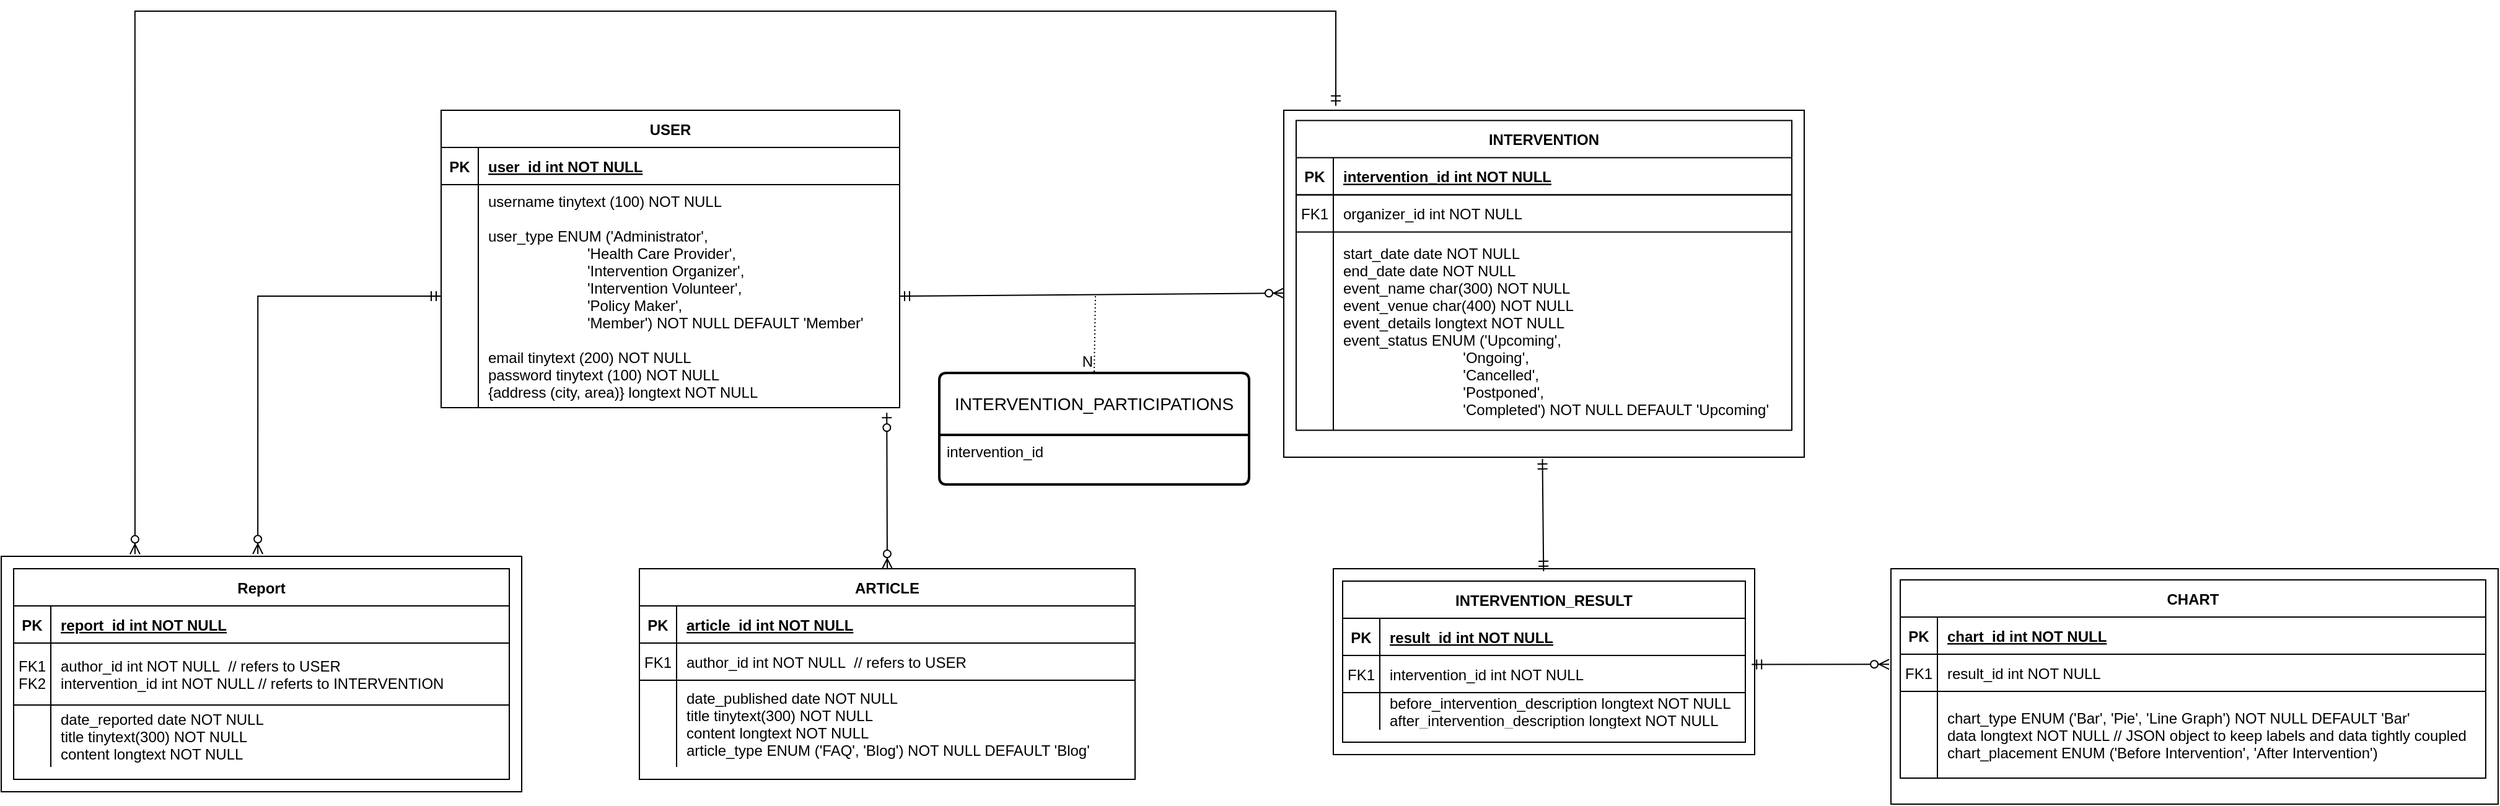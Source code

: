 <mxfile version="24.2.3" type="github">
  <diagram id="R2lEEEUBdFMjLlhIrx00" name="Page-1">
    <mxGraphModel dx="1972" dy="823" grid="1" gridSize="10" guides="1" tooltips="1" connect="1" arrows="1" fold="1" page="1" pageScale="1" pageWidth="2336" pageHeight="1654" math="0" shadow="0" extFonts="Permanent Marker^https://fonts.googleapis.com/css?family=Permanent+Marker">
      <root>
        <mxCell id="0" />
        <mxCell id="1" parent="0" />
        <mxCell id="C-vyLk0tnHw3VtMMgP7b-23" value="USER" style="shape=table;startSize=30;container=1;collapsible=1;childLayout=tableLayout;fixedRows=1;rowLines=1;fontStyle=1;align=center;resizeLast=1;" parent="1" vertex="1">
          <mxGeometry x="475" y="210" width="370" height="240" as="geometry" />
        </mxCell>
        <mxCell id="C-vyLk0tnHw3VtMMgP7b-24" value="" style="shape=partialRectangle;collapsible=0;dropTarget=0;pointerEvents=0;fillColor=none;points=[[0,0.5],[1,0.5]];portConstraint=eastwest;top=0;left=0;right=0;bottom=1;" parent="C-vyLk0tnHw3VtMMgP7b-23" vertex="1">
          <mxGeometry y="30" width="370" height="30" as="geometry" />
        </mxCell>
        <mxCell id="C-vyLk0tnHw3VtMMgP7b-25" value="PK" style="shape=partialRectangle;overflow=hidden;connectable=0;fillColor=none;top=0;left=0;bottom=0;right=0;fontStyle=1;" parent="C-vyLk0tnHw3VtMMgP7b-24" vertex="1">
          <mxGeometry width="30" height="30" as="geometry">
            <mxRectangle width="30" height="30" as="alternateBounds" />
          </mxGeometry>
        </mxCell>
        <mxCell id="C-vyLk0tnHw3VtMMgP7b-26" value="user_id int NOT NULL " style="shape=partialRectangle;overflow=hidden;connectable=0;fillColor=none;top=0;left=0;bottom=0;right=0;align=left;spacingLeft=6;fontStyle=5;" parent="C-vyLk0tnHw3VtMMgP7b-24" vertex="1">
          <mxGeometry x="30" width="340" height="30" as="geometry">
            <mxRectangle width="340" height="30" as="alternateBounds" />
          </mxGeometry>
        </mxCell>
        <mxCell id="C-vyLk0tnHw3VtMMgP7b-27" value="" style="shape=partialRectangle;collapsible=0;dropTarget=0;pointerEvents=0;fillColor=none;points=[[0,0.5],[1,0.5]];portConstraint=eastwest;top=0;left=0;right=0;bottom=0;" parent="C-vyLk0tnHw3VtMMgP7b-23" vertex="1">
          <mxGeometry y="60" width="370" height="180" as="geometry" />
        </mxCell>
        <mxCell id="C-vyLk0tnHw3VtMMgP7b-28" value="" style="shape=partialRectangle;overflow=hidden;connectable=0;fillColor=none;top=0;left=0;bottom=0;right=0;" parent="C-vyLk0tnHw3VtMMgP7b-27" vertex="1">
          <mxGeometry width="30" height="180" as="geometry">
            <mxRectangle width="30" height="180" as="alternateBounds" />
          </mxGeometry>
        </mxCell>
        <mxCell id="C-vyLk0tnHw3VtMMgP7b-29" value="username tinytext (100) NOT NULL&#xa;&#xa;user_type ENUM (&#39;Administrator&#39;,&#xa;                        &#39;Health Care Provider&#39;,&#xa;                        &#39;Intervention Organizer&#39;,&#xa;                        &#39;Intervention Volunteer&#39;,&#xa;                        &#39;Policy Maker&#39;,&#xa;                        &#39;Member&#39;) NOT NULL DEFAULT &#39;Member&#39;&#xa;&#xa;email tinytext (200) NOT NULL&#xa;password tinytext (100) NOT NULL&#xa;{address (city, area)} longtext NOT NULL" style="shape=partialRectangle;overflow=hidden;connectable=0;fillColor=none;top=0;left=0;bottom=0;right=0;align=left;spacingLeft=6;" parent="C-vyLk0tnHw3VtMMgP7b-27" vertex="1">
          <mxGeometry x="30" width="340" height="180" as="geometry">
            <mxRectangle width="340" height="180" as="alternateBounds" />
          </mxGeometry>
        </mxCell>
        <mxCell id="Pu0zvANKRgPWiGbxQ75c-2" value="" style="fontSize=12;html=1;endArrow=ERmandOne;startArrow=ERmandOne;rounded=0;entryX=0.497;entryY=1.005;entryDx=0;entryDy=0;entryPerimeter=0;exitX=0.499;exitY=0.013;exitDx=0;exitDy=0;exitPerimeter=0;" edge="1" parent="1" source="Pu0zvANKRgPWiGbxQ75c-9" target="Pu0zvANKRgPWiGbxQ75c-6">
          <mxGeometry width="100" height="100" relative="1" as="geometry">
            <mxPoint x="1424" y="650" as="sourcePoint" />
            <mxPoint x="1385" y="570" as="targetPoint" />
          </mxGeometry>
        </mxCell>
        <mxCell id="Pu0zvANKRgPWiGbxQ75c-3" value="" style="fontSize=12;html=1;endArrow=ERzeroToMany;startArrow=ERmandOne;rounded=0;exitX=1;exitY=0.5;exitDx=0;exitDy=0;entryX=0;entryY=0.527;entryDx=0;entryDy=0;entryPerimeter=0;" edge="1" parent="1" source="C-vyLk0tnHw3VtMMgP7b-27" target="Pu0zvANKRgPWiGbxQ75c-6">
          <mxGeometry width="100" height="100" relative="1" as="geometry">
            <mxPoint x="905" y="540" as="sourcePoint" />
            <mxPoint x="1035" y="360" as="targetPoint" />
          </mxGeometry>
        </mxCell>
        <mxCell id="Pu0zvANKRgPWiGbxQ75c-8" value="" style="group" vertex="1" connectable="0" parent="1">
          <mxGeometry x="1155" y="210" width="420" height="280" as="geometry" />
        </mxCell>
        <mxCell id="Pu0zvANKRgPWiGbxQ75c-6" value="" style="verticalLabelPosition=bottom;verticalAlign=top;html=1;shape=mxgraph.basic.rect;fillColor2=none;strokeWidth=1;size=20;indent=5;fillColor=none;" vertex="1" parent="Pu0zvANKRgPWiGbxQ75c-8">
          <mxGeometry width="420" height="280" as="geometry" />
        </mxCell>
        <mxCell id="C-vyLk0tnHw3VtMMgP7b-2" value="INTERVENTION" style="shape=table;startSize=30;container=1;collapsible=1;childLayout=tableLayout;fixedRows=1;rowLines=1;fontStyle=1;align=center;resizeLast=1;strokeColor=default;noLabel=0;" parent="Pu0zvANKRgPWiGbxQ75c-8" vertex="1">
          <mxGeometry x="10" y="8.235" width="400" height="250" as="geometry" />
        </mxCell>
        <mxCell id="C-vyLk0tnHw3VtMMgP7b-3" value="" style="shape=partialRectangle;collapsible=0;dropTarget=0;pointerEvents=0;fillColor=none;points=[[0,0.5],[1,0.5]];portConstraint=eastwest;top=0;left=0;right=0;bottom=1;" parent="C-vyLk0tnHw3VtMMgP7b-2" vertex="1">
          <mxGeometry y="30" width="400" height="30" as="geometry" />
        </mxCell>
        <mxCell id="C-vyLk0tnHw3VtMMgP7b-4" value="PK" style="shape=partialRectangle;overflow=hidden;connectable=0;fillColor=none;top=0;left=0;bottom=0;right=0;fontStyle=1;" parent="C-vyLk0tnHw3VtMMgP7b-3" vertex="1">
          <mxGeometry width="30" height="30" as="geometry">
            <mxRectangle width="30" height="30" as="alternateBounds" />
          </mxGeometry>
        </mxCell>
        <mxCell id="C-vyLk0tnHw3VtMMgP7b-5" value="intervention_id int NOT NULL " style="shape=partialRectangle;overflow=hidden;connectable=0;fillColor=none;top=0;left=0;bottom=0;right=0;align=left;spacingLeft=6;fontStyle=5;" parent="C-vyLk0tnHw3VtMMgP7b-3" vertex="1">
          <mxGeometry x="30" width="370" height="30" as="geometry">
            <mxRectangle width="370" height="30" as="alternateBounds" />
          </mxGeometry>
        </mxCell>
        <mxCell id="C-vyLk0tnHw3VtMMgP7b-6" value="" style="shape=partialRectangle;collapsible=0;dropTarget=0;pointerEvents=0;fillColor=none;points=[[0,0.5],[1,0.5]];portConstraint=eastwest;top=0;left=0;right=0;bottom=0;" parent="C-vyLk0tnHw3VtMMgP7b-2" vertex="1">
          <mxGeometry y="60" width="400" height="30" as="geometry" />
        </mxCell>
        <mxCell id="C-vyLk0tnHw3VtMMgP7b-7" value="FK1" style="shape=partialRectangle;overflow=hidden;connectable=0;fillColor=none;top=0;left=0;bottom=0;right=0;" parent="C-vyLk0tnHw3VtMMgP7b-6" vertex="1">
          <mxGeometry width="30" height="30" as="geometry">
            <mxRectangle width="30" height="30" as="alternateBounds" />
          </mxGeometry>
        </mxCell>
        <mxCell id="C-vyLk0tnHw3VtMMgP7b-8" value="organizer_id int NOT NULL" style="shape=partialRectangle;overflow=hidden;connectable=0;fillColor=none;top=0;left=0;bottom=0;right=0;align=left;spacingLeft=6;" parent="C-vyLk0tnHw3VtMMgP7b-6" vertex="1">
          <mxGeometry x="30" width="370" height="30" as="geometry">
            <mxRectangle width="370" height="30" as="alternateBounds" />
          </mxGeometry>
        </mxCell>
        <mxCell id="C-vyLk0tnHw3VtMMgP7b-9" value="" style="shape=partialRectangle;collapsible=0;dropTarget=0;pointerEvents=0;fillColor=none;points=[[0,0.5],[1,0.5]];portConstraint=eastwest;top=0;left=0;right=0;bottom=0;" parent="C-vyLk0tnHw3VtMMgP7b-2" vertex="1">
          <mxGeometry y="90" width="400" height="160" as="geometry" />
        </mxCell>
        <mxCell id="C-vyLk0tnHw3VtMMgP7b-10" value="" style="shape=partialRectangle;overflow=hidden;connectable=0;fillColor=none;top=0;left=0;bottom=0;right=0;" parent="C-vyLk0tnHw3VtMMgP7b-9" vertex="1">
          <mxGeometry width="30" height="160" as="geometry">
            <mxRectangle width="30" height="160" as="alternateBounds" />
          </mxGeometry>
        </mxCell>
        <mxCell id="C-vyLk0tnHw3VtMMgP7b-11" value="start_date date NOT NULL&#xa;end_date date NOT NULL&#xa;event_name char(300) NOT NULL&#xa;event_venue char(400) NOT NULL&#xa;event_details longtext NOT NULL&#xa;event_status ENUM (&#39;Upcoming&#39;,&#xa;                             &#39;Ongoing&#39;,&#xa;                             &#39;Cancelled&#39;,&#xa;                             &#39;Postponed&#39;,&#xa;                             &#39;Completed&#39;) NOT NULL DEFAULT &#39;Upcoming&#39;" style="shape=partialRectangle;overflow=hidden;connectable=0;fillColor=none;top=0;left=0;bottom=0;right=0;align=left;spacingLeft=6;" parent="C-vyLk0tnHw3VtMMgP7b-9" vertex="1">
          <mxGeometry x="30" width="370" height="160" as="geometry">
            <mxRectangle width="370" height="160" as="alternateBounds" />
          </mxGeometry>
        </mxCell>
        <mxCell id="Pu0zvANKRgPWiGbxQ75c-10" value="" style="group" vertex="1" connectable="0" parent="1">
          <mxGeometry x="1195" y="580" width="340" height="150" as="geometry" />
        </mxCell>
        <mxCell id="Pu0zvANKRgPWiGbxQ75c-9" value="" style="verticalLabelPosition=bottom;verticalAlign=top;html=1;shape=mxgraph.basic.rect;fillColor2=none;strokeWidth=1;size=20;indent=5;fillColor=none;" vertex="1" parent="Pu0zvANKRgPWiGbxQ75c-10">
          <mxGeometry width="340" height="150" as="geometry" />
        </mxCell>
        <mxCell id="C-vyLk0tnHw3VtMMgP7b-13" value="INTERVENTION_RESULT" style="shape=table;startSize=30;container=1;collapsible=1;childLayout=tableLayout;fixedRows=1;rowLines=1;fontStyle=1;align=center;resizeLast=1;" parent="Pu0zvANKRgPWiGbxQ75c-10" vertex="1">
          <mxGeometry x="7.5" y="10" width="325" height="130" as="geometry" />
        </mxCell>
        <mxCell id="C-vyLk0tnHw3VtMMgP7b-14" value="" style="shape=partialRectangle;collapsible=0;dropTarget=0;pointerEvents=0;fillColor=none;points=[[0,0.5],[1,0.5]];portConstraint=eastwest;top=0;left=0;right=0;bottom=1;" parent="C-vyLk0tnHw3VtMMgP7b-13" vertex="1">
          <mxGeometry y="30" width="325" height="30" as="geometry" />
        </mxCell>
        <mxCell id="C-vyLk0tnHw3VtMMgP7b-15" value="PK" style="shape=partialRectangle;overflow=hidden;connectable=0;fillColor=none;top=0;left=0;bottom=0;right=0;fontStyle=1;" parent="C-vyLk0tnHw3VtMMgP7b-14" vertex="1">
          <mxGeometry width="30" height="30" as="geometry">
            <mxRectangle width="30" height="30" as="alternateBounds" />
          </mxGeometry>
        </mxCell>
        <mxCell id="C-vyLk0tnHw3VtMMgP7b-16" value="result_id int NOT NULL " style="shape=partialRectangle;overflow=hidden;connectable=0;fillColor=none;top=0;left=0;bottom=0;right=0;align=left;spacingLeft=6;fontStyle=5;" parent="C-vyLk0tnHw3VtMMgP7b-14" vertex="1">
          <mxGeometry x="30" width="295" height="30" as="geometry">
            <mxRectangle width="295" height="30" as="alternateBounds" />
          </mxGeometry>
        </mxCell>
        <mxCell id="C-vyLk0tnHw3VtMMgP7b-17" value="" style="shape=partialRectangle;collapsible=0;dropTarget=0;pointerEvents=0;fillColor=none;points=[[0,0.5],[1,0.5]];portConstraint=eastwest;top=0;left=0;right=0;bottom=0;" parent="C-vyLk0tnHw3VtMMgP7b-13" vertex="1">
          <mxGeometry y="60" width="325" height="30" as="geometry" />
        </mxCell>
        <mxCell id="C-vyLk0tnHw3VtMMgP7b-18" value="FK1" style="shape=partialRectangle;overflow=hidden;connectable=0;fillColor=none;top=0;left=0;bottom=0;right=0;" parent="C-vyLk0tnHw3VtMMgP7b-17" vertex="1">
          <mxGeometry width="30" height="30" as="geometry">
            <mxRectangle width="30" height="30" as="alternateBounds" />
          </mxGeometry>
        </mxCell>
        <mxCell id="C-vyLk0tnHw3VtMMgP7b-19" value="intervention_id int NOT NULL" style="shape=partialRectangle;overflow=hidden;connectable=0;fillColor=none;top=0;left=0;bottom=0;right=0;align=left;spacingLeft=6;" parent="C-vyLk0tnHw3VtMMgP7b-17" vertex="1">
          <mxGeometry x="30" width="295" height="30" as="geometry">
            <mxRectangle width="295" height="30" as="alternateBounds" />
          </mxGeometry>
        </mxCell>
        <mxCell id="C-vyLk0tnHw3VtMMgP7b-20" value="" style="shape=partialRectangle;collapsible=0;dropTarget=0;pointerEvents=0;fillColor=none;points=[[0,0.5],[1,0.5]];portConstraint=eastwest;top=0;left=0;right=0;bottom=0;" parent="C-vyLk0tnHw3VtMMgP7b-13" vertex="1">
          <mxGeometry y="90" width="325" height="30" as="geometry" />
        </mxCell>
        <mxCell id="C-vyLk0tnHw3VtMMgP7b-21" value="" style="shape=partialRectangle;overflow=hidden;connectable=0;fillColor=none;top=0;left=0;bottom=0;right=0;" parent="C-vyLk0tnHw3VtMMgP7b-20" vertex="1">
          <mxGeometry width="30" height="30" as="geometry">
            <mxRectangle width="30" height="30" as="alternateBounds" />
          </mxGeometry>
        </mxCell>
        <mxCell id="C-vyLk0tnHw3VtMMgP7b-22" value="before_intervention_description longtext NOT NULL&#xa;after_intervention_description longtext NOT NULL" style="shape=partialRectangle;overflow=hidden;connectable=0;fillColor=none;top=0;left=0;bottom=0;right=0;align=left;spacingLeft=6;" parent="C-vyLk0tnHw3VtMMgP7b-20" vertex="1">
          <mxGeometry x="30" width="295" height="30" as="geometry">
            <mxRectangle width="295" height="30" as="alternateBounds" />
          </mxGeometry>
        </mxCell>
        <mxCell id="Pu0zvANKRgPWiGbxQ75c-21" value="" style="group" vertex="1" connectable="0" parent="1">
          <mxGeometry x="1645" y="580" width="490" height="190" as="geometry" />
        </mxCell>
        <mxCell id="Pu0zvANKRgPWiGbxQ75c-22" value="" style="verticalLabelPosition=bottom;verticalAlign=top;html=1;shape=mxgraph.basic.rect;fillColor2=none;strokeWidth=1;size=20;indent=5;fillColor=none;" vertex="1" parent="Pu0zvANKRgPWiGbxQ75c-21">
          <mxGeometry width="490" height="190" as="geometry" />
        </mxCell>
        <mxCell id="Pu0zvANKRgPWiGbxQ75c-23" value="CHART" style="shape=table;startSize=30;container=1;collapsible=1;childLayout=tableLayout;fixedRows=1;rowLines=1;fontStyle=1;align=center;resizeLast=1;" vertex="1" parent="Pu0zvANKRgPWiGbxQ75c-21">
          <mxGeometry x="7.5" y="9.048" width="472.5" height="160" as="geometry" />
        </mxCell>
        <mxCell id="Pu0zvANKRgPWiGbxQ75c-24" value="" style="shape=partialRectangle;collapsible=0;dropTarget=0;pointerEvents=0;fillColor=none;points=[[0,0.5],[1,0.5]];portConstraint=eastwest;top=0;left=0;right=0;bottom=1;" vertex="1" parent="Pu0zvANKRgPWiGbxQ75c-23">
          <mxGeometry y="30" width="472.5" height="30" as="geometry" />
        </mxCell>
        <mxCell id="Pu0zvANKRgPWiGbxQ75c-25" value="PK" style="shape=partialRectangle;overflow=hidden;connectable=0;fillColor=none;top=0;left=0;bottom=0;right=0;fontStyle=1;" vertex="1" parent="Pu0zvANKRgPWiGbxQ75c-24">
          <mxGeometry width="30" height="30" as="geometry">
            <mxRectangle width="30" height="30" as="alternateBounds" />
          </mxGeometry>
        </mxCell>
        <mxCell id="Pu0zvANKRgPWiGbxQ75c-26" value="chart_id int NOT NULL " style="shape=partialRectangle;overflow=hidden;connectable=0;fillColor=none;top=0;left=0;bottom=0;right=0;align=left;spacingLeft=6;fontStyle=5;" vertex="1" parent="Pu0zvANKRgPWiGbxQ75c-24">
          <mxGeometry x="30" width="442.5" height="30" as="geometry">
            <mxRectangle width="442.5" height="30" as="alternateBounds" />
          </mxGeometry>
        </mxCell>
        <mxCell id="Pu0zvANKRgPWiGbxQ75c-27" value="" style="shape=partialRectangle;collapsible=0;dropTarget=0;pointerEvents=0;fillColor=none;points=[[0,0.5],[1,0.5]];portConstraint=eastwest;top=0;left=0;right=0;bottom=0;" vertex="1" parent="Pu0zvANKRgPWiGbxQ75c-23">
          <mxGeometry y="60" width="472.5" height="30" as="geometry" />
        </mxCell>
        <mxCell id="Pu0zvANKRgPWiGbxQ75c-28" value="FK1" style="shape=partialRectangle;overflow=hidden;connectable=0;fillColor=none;top=0;left=0;bottom=0;right=0;" vertex="1" parent="Pu0zvANKRgPWiGbxQ75c-27">
          <mxGeometry width="30" height="30" as="geometry">
            <mxRectangle width="30" height="30" as="alternateBounds" />
          </mxGeometry>
        </mxCell>
        <mxCell id="Pu0zvANKRgPWiGbxQ75c-29" value="result_id int NOT NULL" style="shape=partialRectangle;overflow=hidden;connectable=0;fillColor=none;top=0;left=0;bottom=0;right=0;align=left;spacingLeft=6;" vertex="1" parent="Pu0zvANKRgPWiGbxQ75c-27">
          <mxGeometry x="30" width="442.5" height="30" as="geometry">
            <mxRectangle width="442.5" height="30" as="alternateBounds" />
          </mxGeometry>
        </mxCell>
        <mxCell id="Pu0zvANKRgPWiGbxQ75c-30" value="" style="shape=partialRectangle;collapsible=0;dropTarget=0;pointerEvents=0;fillColor=none;points=[[0,0.5],[1,0.5]];portConstraint=eastwest;top=0;left=0;right=0;bottom=0;" vertex="1" parent="Pu0zvANKRgPWiGbxQ75c-23">
          <mxGeometry y="90" width="472.5" height="70" as="geometry" />
        </mxCell>
        <mxCell id="Pu0zvANKRgPWiGbxQ75c-31" value="" style="shape=partialRectangle;overflow=hidden;connectable=0;fillColor=none;top=0;left=0;bottom=0;right=0;" vertex="1" parent="Pu0zvANKRgPWiGbxQ75c-30">
          <mxGeometry width="30" height="70" as="geometry">
            <mxRectangle width="30" height="70" as="alternateBounds" />
          </mxGeometry>
        </mxCell>
        <mxCell id="Pu0zvANKRgPWiGbxQ75c-32" value="chart_type ENUM (&#39;Bar&#39;, &#39;Pie&#39;, &#39;Line Graph&#39;) NOT NULL DEFAULT &#39;Bar&#39;&#xa;data longtext NOT NULL // JSON object to keep labels and data tightly coupled&#xa;chart_placement ENUM (&#39;Before Intervention&#39;, &#39;After Intervention&#39;)" style="shape=partialRectangle;overflow=hidden;connectable=0;fillColor=none;top=0;left=0;bottom=0;right=0;align=left;spacingLeft=6;" vertex="1" parent="Pu0zvANKRgPWiGbxQ75c-30">
          <mxGeometry x="30" width="442.5" height="70" as="geometry">
            <mxRectangle width="442.5" height="70" as="alternateBounds" />
          </mxGeometry>
        </mxCell>
        <mxCell id="Pu0zvANKRgPWiGbxQ75c-33" value="" style="fontSize=12;html=1;endArrow=ERzeroToMany;startArrow=ERmandOne;rounded=0;exitX=0.993;exitY=0.515;exitDx=0;exitDy=0;exitPerimeter=0;entryX=-0.003;entryY=0.406;entryDx=0;entryDy=0;entryPerimeter=0;" edge="1" parent="1" source="Pu0zvANKRgPWiGbxQ75c-9" target="Pu0zvANKRgPWiGbxQ75c-22">
          <mxGeometry width="100" height="100" relative="1" as="geometry">
            <mxPoint x="1575" y="940" as="sourcePoint" />
            <mxPoint x="1675" y="840" as="targetPoint" />
          </mxGeometry>
        </mxCell>
        <mxCell id="Pu0zvANKRgPWiGbxQ75c-41" value="INTERVENTION_PARTICIPATIONS" style="swimlane;childLayout=stackLayout;horizontal=1;startSize=50;horizontalStack=0;rounded=1;fontSize=14;fontStyle=0;strokeWidth=2;resizeParent=0;resizeLast=1;shadow=0;dashed=0;align=center;arcSize=4;whiteSpace=wrap;html=1;" vertex="1" parent="1">
          <mxGeometry x="877" y="422" width="250" height="90" as="geometry" />
        </mxCell>
        <mxCell id="Pu0zvANKRgPWiGbxQ75c-42" value="intervention_id" style="align=left;strokeColor=none;fillColor=none;spacingLeft=4;fontSize=12;verticalAlign=top;resizable=0;rotatable=0;part=1;html=1;" vertex="1" parent="Pu0zvANKRgPWiGbxQ75c-41">
          <mxGeometry y="50" width="250" height="40" as="geometry" />
        </mxCell>
        <mxCell id="Pu0zvANKRgPWiGbxQ75c-44" value="" style="endArrow=none;html=1;rounded=0;dashed=1;dashPattern=1 2;entryX=0.5;entryY=0;entryDx=0;entryDy=0;" edge="1" parent="1" target="Pu0zvANKRgPWiGbxQ75c-41">
          <mxGeometry relative="1" as="geometry">
            <mxPoint x="1003" y="360" as="sourcePoint" />
            <mxPoint x="1123" y="660" as="targetPoint" />
          </mxGeometry>
        </mxCell>
        <mxCell id="Pu0zvANKRgPWiGbxQ75c-45" value="N" style="resizable=0;html=1;whiteSpace=wrap;align=right;verticalAlign=bottom;" connectable="0" vertex="1" parent="Pu0zvANKRgPWiGbxQ75c-44">
          <mxGeometry x="1" relative="1" as="geometry" />
        </mxCell>
        <mxCell id="Pu0zvANKRgPWiGbxQ75c-63" value="" style="fontSize=12;html=1;endArrow=ERzeroToMany;startArrow=ERzeroToOne;rounded=0;entryX=0.5;entryY=0;entryDx=0;entryDy=0;exitX=0.972;exitY=1.023;exitDx=0;exitDy=0;exitPerimeter=0;" edge="1" parent="1" source="C-vyLk0tnHw3VtMMgP7b-27" target="Pu0zvANKRgPWiGbxQ75c-66">
          <mxGeometry width="100" height="100" relative="1" as="geometry">
            <mxPoint x="655" y="470" as="sourcePoint" />
            <mxPoint x="755" y="470" as="targetPoint" />
          </mxGeometry>
        </mxCell>
        <mxCell id="Pu0zvANKRgPWiGbxQ75c-66" value="ARTICLE" style="shape=table;startSize=30;container=1;collapsible=1;childLayout=tableLayout;fixedRows=1;rowLines=1;fontStyle=1;align=center;resizeLast=1;strokeColor=default;noLabel=0;" vertex="1" parent="1">
          <mxGeometry x="635" y="580" width="400" height="170.0" as="geometry" />
        </mxCell>
        <mxCell id="Pu0zvANKRgPWiGbxQ75c-67" value="" style="shape=partialRectangle;collapsible=0;dropTarget=0;pointerEvents=0;fillColor=none;points=[[0,0.5],[1,0.5]];portConstraint=eastwest;top=0;left=0;right=0;bottom=1;" vertex="1" parent="Pu0zvANKRgPWiGbxQ75c-66">
          <mxGeometry y="30" width="400" height="30" as="geometry" />
        </mxCell>
        <mxCell id="Pu0zvANKRgPWiGbxQ75c-68" value="PK" style="shape=partialRectangle;overflow=hidden;connectable=0;fillColor=none;top=0;left=0;bottom=0;right=0;fontStyle=1;" vertex="1" parent="Pu0zvANKRgPWiGbxQ75c-67">
          <mxGeometry width="30" height="30" as="geometry">
            <mxRectangle width="30" height="30" as="alternateBounds" />
          </mxGeometry>
        </mxCell>
        <mxCell id="Pu0zvANKRgPWiGbxQ75c-69" value="article_id int NOT NULL " style="shape=partialRectangle;overflow=hidden;connectable=0;fillColor=none;top=0;left=0;bottom=0;right=0;align=left;spacingLeft=6;fontStyle=5;" vertex="1" parent="Pu0zvANKRgPWiGbxQ75c-67">
          <mxGeometry x="30" width="370" height="30" as="geometry">
            <mxRectangle width="370" height="30" as="alternateBounds" />
          </mxGeometry>
        </mxCell>
        <mxCell id="Pu0zvANKRgPWiGbxQ75c-70" value="" style="shape=partialRectangle;collapsible=0;dropTarget=0;pointerEvents=0;fillColor=none;points=[[0,0.5],[1,0.5]];portConstraint=eastwest;top=0;left=0;right=0;bottom=0;" vertex="1" parent="Pu0zvANKRgPWiGbxQ75c-66">
          <mxGeometry y="60" width="400" height="30" as="geometry" />
        </mxCell>
        <mxCell id="Pu0zvANKRgPWiGbxQ75c-71" value="FK1" style="shape=partialRectangle;overflow=hidden;connectable=0;fillColor=none;top=0;left=0;bottom=0;right=0;" vertex="1" parent="Pu0zvANKRgPWiGbxQ75c-70">
          <mxGeometry width="30" height="30" as="geometry">
            <mxRectangle width="30" height="30" as="alternateBounds" />
          </mxGeometry>
        </mxCell>
        <mxCell id="Pu0zvANKRgPWiGbxQ75c-72" value="author_id int NOT NULL  // refers to USER" style="shape=partialRectangle;overflow=hidden;connectable=0;fillColor=none;top=0;left=0;bottom=0;right=0;align=left;spacingLeft=6;" vertex="1" parent="Pu0zvANKRgPWiGbxQ75c-70">
          <mxGeometry x="30" width="370" height="30" as="geometry">
            <mxRectangle width="370" height="30" as="alternateBounds" />
          </mxGeometry>
        </mxCell>
        <mxCell id="Pu0zvANKRgPWiGbxQ75c-73" value="" style="shape=partialRectangle;collapsible=0;dropTarget=0;pointerEvents=0;fillColor=none;points=[[0,0.5],[1,0.5]];portConstraint=eastwest;top=0;left=0;right=0;bottom=0;" vertex="1" parent="Pu0zvANKRgPWiGbxQ75c-66">
          <mxGeometry y="90" width="400" height="70" as="geometry" />
        </mxCell>
        <mxCell id="Pu0zvANKRgPWiGbxQ75c-74" value="" style="shape=partialRectangle;overflow=hidden;connectable=0;fillColor=none;top=0;left=0;bottom=0;right=0;" vertex="1" parent="Pu0zvANKRgPWiGbxQ75c-73">
          <mxGeometry width="30" height="70" as="geometry">
            <mxRectangle width="30" height="70" as="alternateBounds" />
          </mxGeometry>
        </mxCell>
        <mxCell id="Pu0zvANKRgPWiGbxQ75c-75" value="date_published date NOT NULL&#xa;title tinytext(300) NOT NULL&#xa;content longtext NOT NULL&#xa;article_type ENUM (&#39;FAQ&#39;, &#39;Blog&#39;) NOT NULL DEFAULT &#39;Blog&#39;" style="shape=partialRectangle;overflow=hidden;connectable=0;fillColor=none;top=0;left=0;bottom=0;right=0;align=left;spacingLeft=6;" vertex="1" parent="Pu0zvANKRgPWiGbxQ75c-73">
          <mxGeometry x="30" width="370" height="70" as="geometry">
            <mxRectangle width="370" height="70" as="alternateBounds" />
          </mxGeometry>
        </mxCell>
        <mxCell id="Pu0zvANKRgPWiGbxQ75c-77" value="" style="group" vertex="1" connectable="0" parent="1">
          <mxGeometry x="120" y="570" width="420" height="190" as="geometry" />
        </mxCell>
        <mxCell id="Pu0zvANKRgPWiGbxQ75c-76" value="" style="verticalLabelPosition=bottom;verticalAlign=top;html=1;shape=mxgraph.basic.rect;fillColor2=none;strokeWidth=1;size=20;indent=5;fillColor=none;" vertex="1" parent="Pu0zvANKRgPWiGbxQ75c-77">
          <mxGeometry width="420" height="190" as="geometry" />
        </mxCell>
        <mxCell id="Pu0zvANKRgPWiGbxQ75c-53" value="Report" style="shape=table;startSize=30;container=1;collapsible=1;childLayout=tableLayout;fixedRows=1;rowLines=1;fontStyle=1;align=center;resizeLast=1;strokeColor=default;noLabel=0;" vertex="1" parent="Pu0zvANKRgPWiGbxQ75c-77">
          <mxGeometry x="10" y="10" width="400" height="170.0" as="geometry" />
        </mxCell>
        <mxCell id="Pu0zvANKRgPWiGbxQ75c-54" value="" style="shape=partialRectangle;collapsible=0;dropTarget=0;pointerEvents=0;fillColor=none;points=[[0,0.5],[1,0.5]];portConstraint=eastwest;top=0;left=0;right=0;bottom=1;" vertex="1" parent="Pu0zvANKRgPWiGbxQ75c-53">
          <mxGeometry y="30" width="400" height="30" as="geometry" />
        </mxCell>
        <mxCell id="Pu0zvANKRgPWiGbxQ75c-55" value="PK" style="shape=partialRectangle;overflow=hidden;connectable=0;fillColor=none;top=0;left=0;bottom=0;right=0;fontStyle=1;" vertex="1" parent="Pu0zvANKRgPWiGbxQ75c-54">
          <mxGeometry width="30" height="30" as="geometry">
            <mxRectangle width="30" height="30" as="alternateBounds" />
          </mxGeometry>
        </mxCell>
        <mxCell id="Pu0zvANKRgPWiGbxQ75c-56" value="report_id int NOT NULL " style="shape=partialRectangle;overflow=hidden;connectable=0;fillColor=none;top=0;left=0;bottom=0;right=0;align=left;spacingLeft=6;fontStyle=5;" vertex="1" parent="Pu0zvANKRgPWiGbxQ75c-54">
          <mxGeometry x="30" width="370" height="30" as="geometry">
            <mxRectangle width="370" height="30" as="alternateBounds" />
          </mxGeometry>
        </mxCell>
        <mxCell id="Pu0zvANKRgPWiGbxQ75c-57" value="" style="shape=partialRectangle;collapsible=0;dropTarget=0;pointerEvents=0;fillColor=none;points=[[0,0.5],[1,0.5]];portConstraint=eastwest;top=0;left=0;right=0;bottom=0;" vertex="1" parent="Pu0zvANKRgPWiGbxQ75c-53">
          <mxGeometry y="60" width="400" height="50" as="geometry" />
        </mxCell>
        <mxCell id="Pu0zvANKRgPWiGbxQ75c-58" value="FK1&#xa;FK2" style="shape=partialRectangle;overflow=hidden;connectable=0;fillColor=none;top=0;left=0;bottom=0;right=0;" vertex="1" parent="Pu0zvANKRgPWiGbxQ75c-57">
          <mxGeometry width="30" height="50" as="geometry">
            <mxRectangle width="30" height="50" as="alternateBounds" />
          </mxGeometry>
        </mxCell>
        <mxCell id="Pu0zvANKRgPWiGbxQ75c-59" value="author_id int NOT NULL  // refers to USER&#xa;intervention_id int NOT NULL // referts to INTERVENTION" style="shape=partialRectangle;overflow=hidden;connectable=0;fillColor=none;top=0;left=0;bottom=0;right=0;align=left;spacingLeft=6;" vertex="1" parent="Pu0zvANKRgPWiGbxQ75c-57">
          <mxGeometry x="30" width="370" height="50" as="geometry">
            <mxRectangle width="370" height="50" as="alternateBounds" />
          </mxGeometry>
        </mxCell>
        <mxCell id="Pu0zvANKRgPWiGbxQ75c-60" value="" style="shape=partialRectangle;collapsible=0;dropTarget=0;pointerEvents=0;fillColor=none;points=[[0,0.5],[1,0.5]];portConstraint=eastwest;top=0;left=0;right=0;bottom=0;" vertex="1" parent="Pu0zvANKRgPWiGbxQ75c-53">
          <mxGeometry y="110" width="400" height="50" as="geometry" />
        </mxCell>
        <mxCell id="Pu0zvANKRgPWiGbxQ75c-61" value="" style="shape=partialRectangle;overflow=hidden;connectable=0;fillColor=none;top=0;left=0;bottom=0;right=0;" vertex="1" parent="Pu0zvANKRgPWiGbxQ75c-60">
          <mxGeometry width="30" height="50" as="geometry">
            <mxRectangle width="30" height="50" as="alternateBounds" />
          </mxGeometry>
        </mxCell>
        <mxCell id="Pu0zvANKRgPWiGbxQ75c-62" value="date_reported date NOT NULL&#xa;title tinytext(300) NOT NULL&#xa;content longtext NOT NULL" style="shape=partialRectangle;overflow=hidden;connectable=0;fillColor=none;top=0;left=0;bottom=0;right=0;align=left;spacingLeft=6;" vertex="1" parent="Pu0zvANKRgPWiGbxQ75c-60">
          <mxGeometry x="30" width="370" height="50" as="geometry">
            <mxRectangle width="370" height="50" as="alternateBounds" />
          </mxGeometry>
        </mxCell>
        <mxCell id="Pu0zvANKRgPWiGbxQ75c-78" value="" style="edgeStyle=orthogonalEdgeStyle;fontSize=12;html=1;endArrow=ERzeroToMany;startArrow=ERmandOne;rounded=0;exitX=0;exitY=0.5;exitDx=0;exitDy=0;entryX=0.493;entryY=-0.01;entryDx=0;entryDy=0;entryPerimeter=0;" edge="1" parent="1" source="C-vyLk0tnHw3VtMMgP7b-27" target="Pu0zvANKRgPWiGbxQ75c-76">
          <mxGeometry width="100" height="100" relative="1" as="geometry">
            <mxPoint x="300" y="460" as="sourcePoint" />
            <mxPoint x="400" y="360" as="targetPoint" />
          </mxGeometry>
        </mxCell>
        <mxCell id="Pu0zvANKRgPWiGbxQ75c-81" value="" style="edgeStyle=orthogonalEdgeStyle;fontSize=12;html=1;endArrow=ERzeroToMany;startArrow=ERmandOne;rounded=0;exitX=0.1;exitY=-0.013;exitDx=0;exitDy=0;entryX=0.257;entryY=-0.009;entryDx=0;entryDy=0;entryPerimeter=0;exitPerimeter=0;" edge="1" parent="1" source="Pu0zvANKRgPWiGbxQ75c-6" target="Pu0zvANKRgPWiGbxQ75c-76">
          <mxGeometry width="100" height="100" relative="1" as="geometry">
            <mxPoint x="1127" y="20" as="sourcePoint" />
            <mxPoint x="979" y="228" as="targetPoint" />
            <Array as="points">
              <mxPoint x="1197" y="130" />
              <mxPoint x="228" y="130" />
            </Array>
          </mxGeometry>
        </mxCell>
      </root>
    </mxGraphModel>
  </diagram>
</mxfile>
